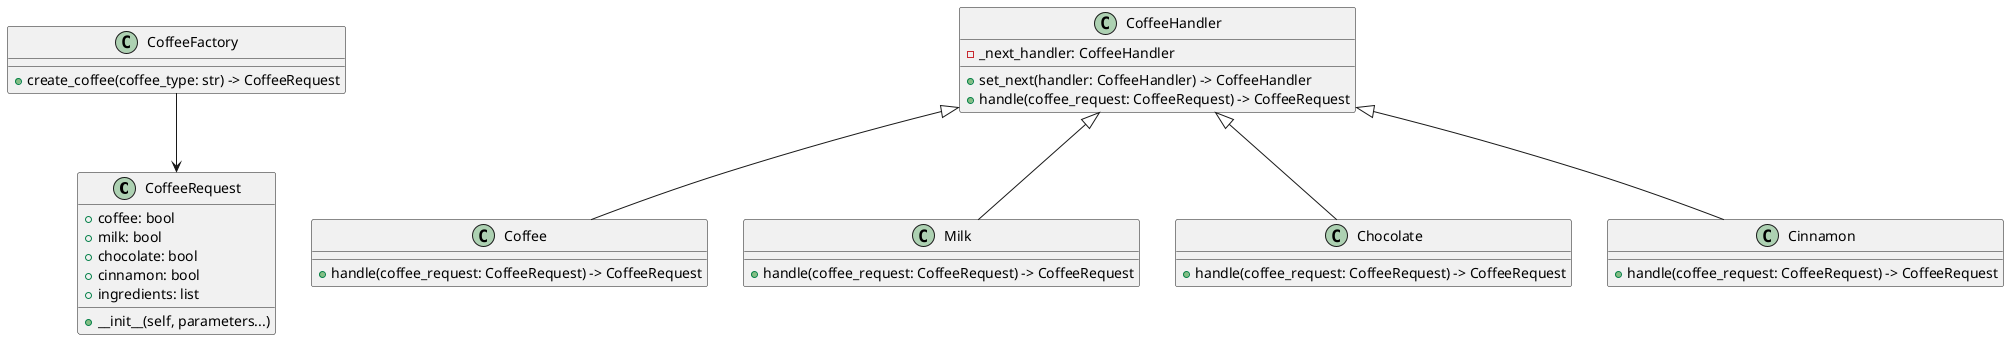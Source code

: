@startuml
class CoffeeRequest {
    +coffee: bool
    +milk: bool
    +chocolate: bool
    +cinnamon: bool
    +ingredients: list
    +__init__(self, parameters...)
}

class CoffeeHandler {
    -_next_handler: CoffeeHandler
    +set_next(handler: CoffeeHandler) -> CoffeeHandler
    +handle(coffee_request: CoffeeRequest) -> CoffeeRequest
}

class Coffee {
    +handle(coffee_request: CoffeeRequest) -> CoffeeRequest
}

class Milk {
    +handle(coffee_request: CoffeeRequest) -> CoffeeRequest
}

class Chocolate {
    +handle(coffee_request: CoffeeRequest) -> CoffeeRequest
}

class Cinnamon {
    +handle(coffee_request: CoffeeRequest) -> CoffeeRequest
}

class CoffeeFactory {
    +create_coffee(coffee_type: str) -> CoffeeRequest
}

CoffeeHandler <|-- Coffee
CoffeeHandler <|-- Milk
CoffeeHandler <|-- Chocolate
CoffeeHandler <|-- Cinnamon
CoffeeFactory --> CoffeeRequest
@enduml